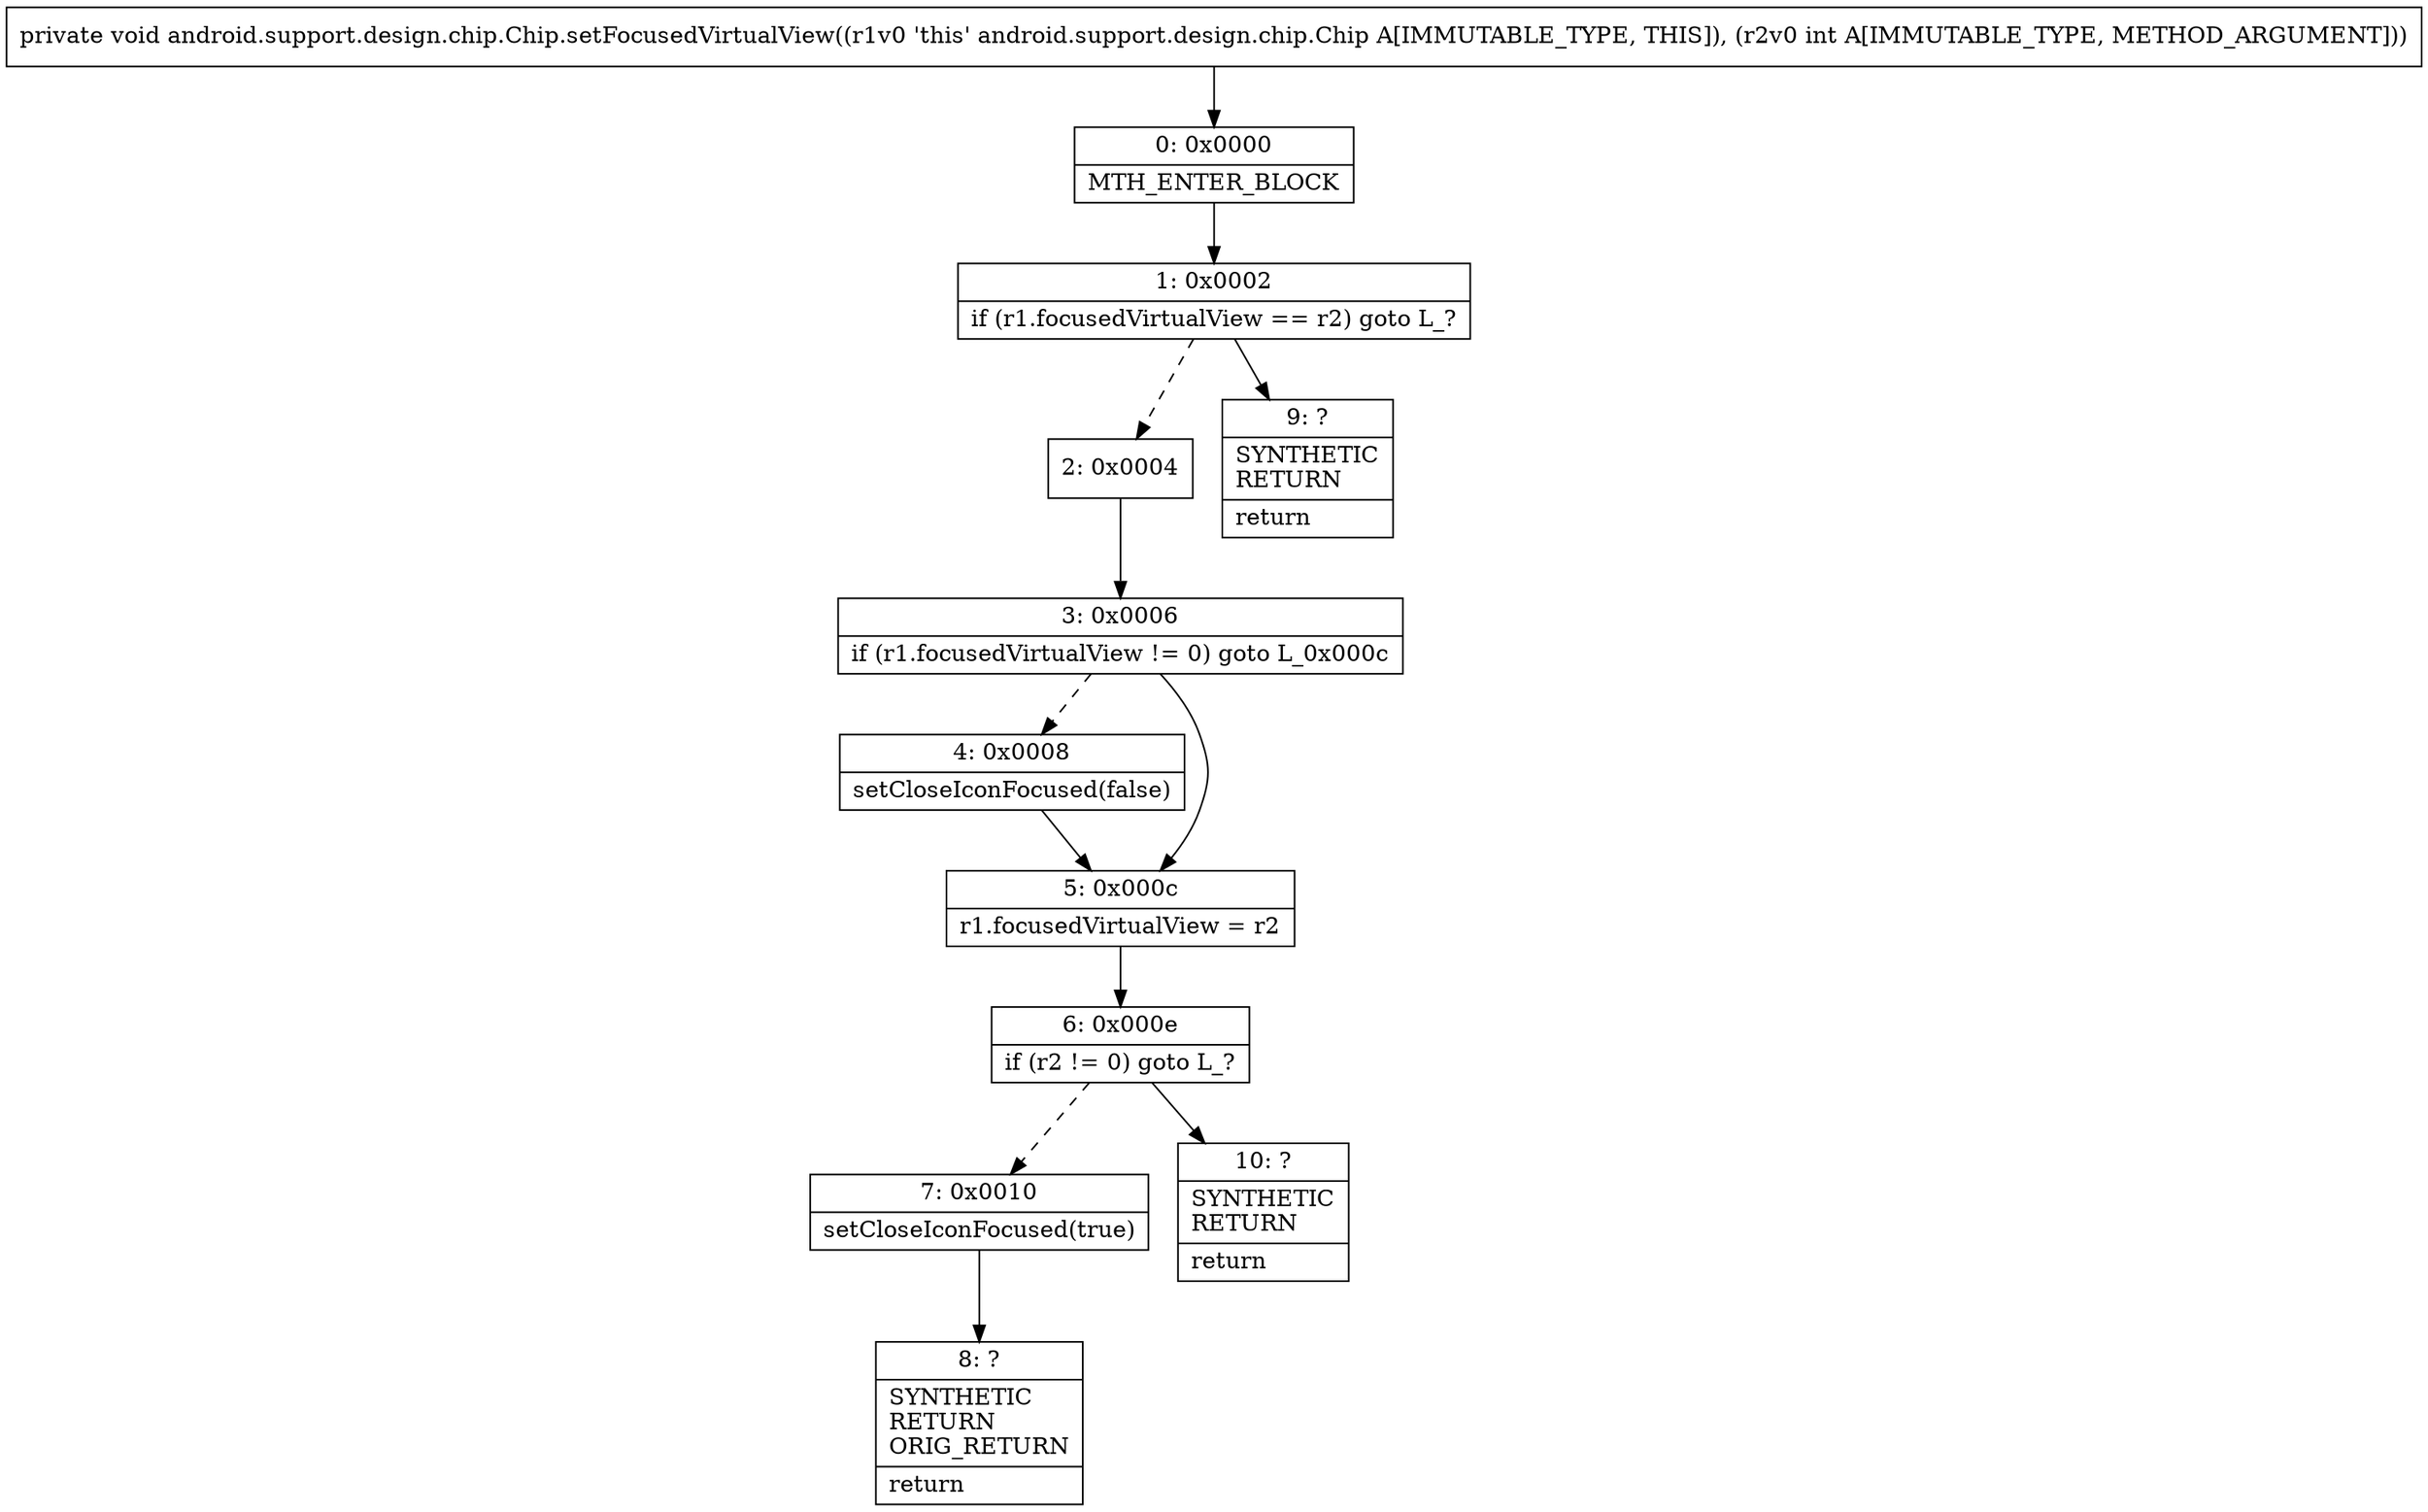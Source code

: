 digraph "CFG forandroid.support.design.chip.Chip.setFocusedVirtualView(I)V" {
Node_0 [shape=record,label="{0\:\ 0x0000|MTH_ENTER_BLOCK\l}"];
Node_1 [shape=record,label="{1\:\ 0x0002|if (r1.focusedVirtualView == r2) goto L_?\l}"];
Node_2 [shape=record,label="{2\:\ 0x0004}"];
Node_3 [shape=record,label="{3\:\ 0x0006|if (r1.focusedVirtualView != 0) goto L_0x000c\l}"];
Node_4 [shape=record,label="{4\:\ 0x0008|setCloseIconFocused(false)\l}"];
Node_5 [shape=record,label="{5\:\ 0x000c|r1.focusedVirtualView = r2\l}"];
Node_6 [shape=record,label="{6\:\ 0x000e|if (r2 != 0) goto L_?\l}"];
Node_7 [shape=record,label="{7\:\ 0x0010|setCloseIconFocused(true)\l}"];
Node_8 [shape=record,label="{8\:\ ?|SYNTHETIC\lRETURN\lORIG_RETURN\l|return\l}"];
Node_9 [shape=record,label="{9\:\ ?|SYNTHETIC\lRETURN\l|return\l}"];
Node_10 [shape=record,label="{10\:\ ?|SYNTHETIC\lRETURN\l|return\l}"];
MethodNode[shape=record,label="{private void android.support.design.chip.Chip.setFocusedVirtualView((r1v0 'this' android.support.design.chip.Chip A[IMMUTABLE_TYPE, THIS]), (r2v0 int A[IMMUTABLE_TYPE, METHOD_ARGUMENT])) }"];
MethodNode -> Node_0;
Node_0 -> Node_1;
Node_1 -> Node_2[style=dashed];
Node_1 -> Node_9;
Node_2 -> Node_3;
Node_3 -> Node_4[style=dashed];
Node_3 -> Node_5;
Node_4 -> Node_5;
Node_5 -> Node_6;
Node_6 -> Node_7[style=dashed];
Node_6 -> Node_10;
Node_7 -> Node_8;
}

